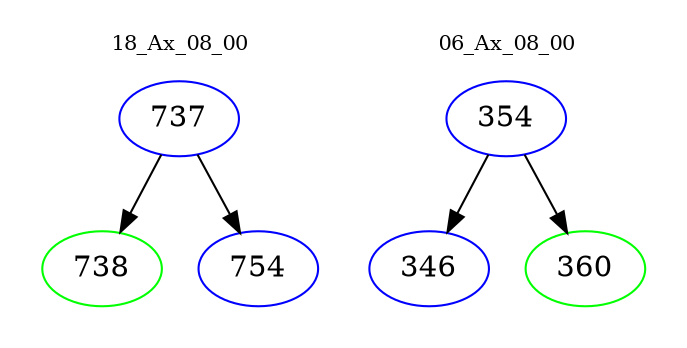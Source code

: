 digraph{
subgraph cluster_0 {
color = white
label = "18_Ax_08_00";
fontsize=10;
T0_737 [label="737", color="blue"]
T0_737 -> T0_738 [color="black"]
T0_738 [label="738", color="green"]
T0_737 -> T0_754 [color="black"]
T0_754 [label="754", color="blue"]
}
subgraph cluster_1 {
color = white
label = "06_Ax_08_00";
fontsize=10;
T1_354 [label="354", color="blue"]
T1_354 -> T1_346 [color="black"]
T1_346 [label="346", color="blue"]
T1_354 -> T1_360 [color="black"]
T1_360 [label="360", color="green"]
}
}
